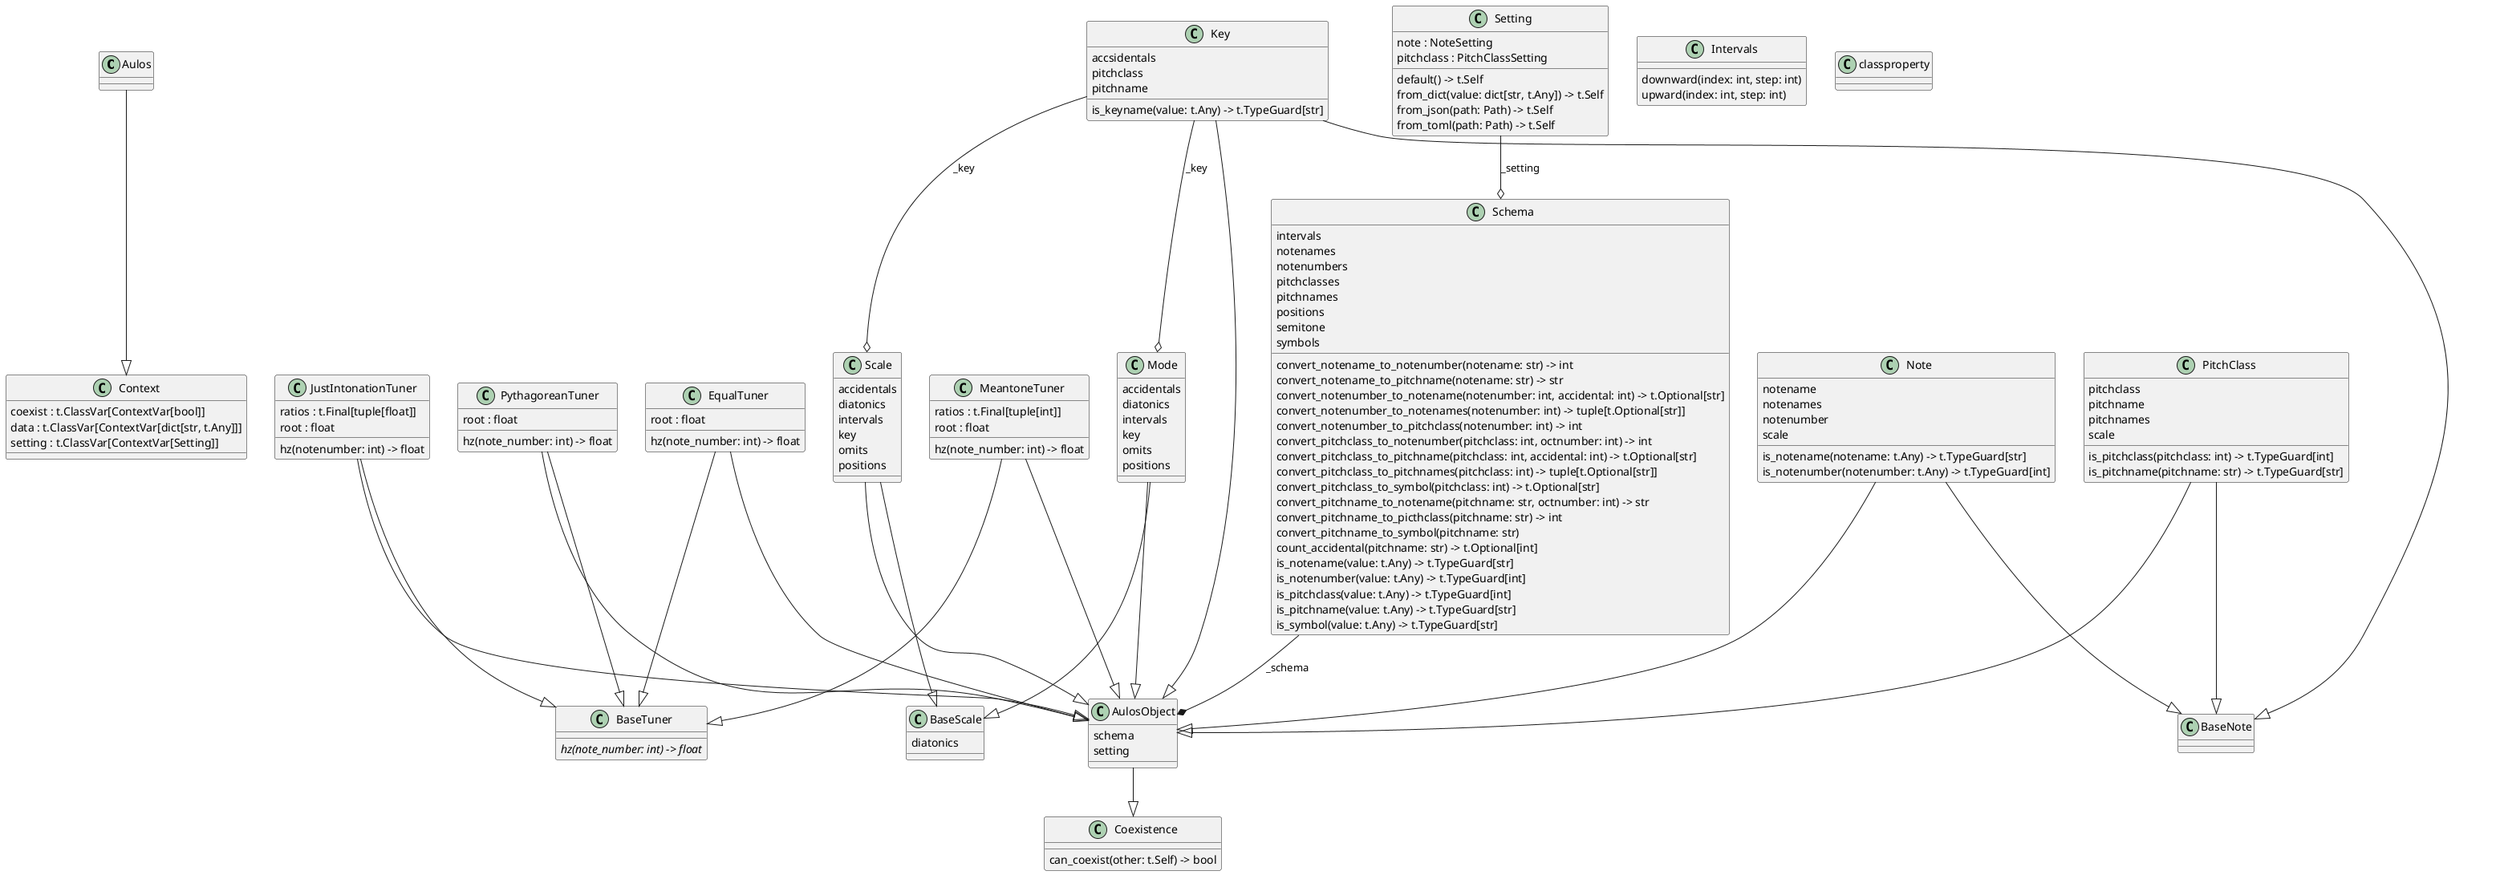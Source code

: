 @startuml classes
set namespaceSeparator none
class "Aulos" as aulos.utils.context.Aulos {
}
class "AulosObject" as aulos._core.object.AulosObject {
  schema
  setting
}
class "BaseNote" as aulos.note._base.BaseNote {
}
class "BaseScale" as aulos.scale._base.BaseScale {
  diatonics
}
class "BaseTuner" as aulos.tuner._base.BaseTuner {
  {abstract}hz(note_number: int) -> float
}
class "Coexistence" as aulos._core.framework.coexistence.Coexistence {
  can_coexist(other: t.Self) -> bool
}
class "Context" as aulos._core.framework.context.Context {
  coexist : t.ClassVar[ContextVar[bool]]
  data : t.ClassVar[ContextVar[dict[str, t.Any]]]
  setting : t.ClassVar[ContextVar[Setting]]
}
class "EqualTuner" as aulos.tuner.tuner.EqualTuner {
  root : float
  hz(note_number: int) -> float
}
class "Intervals" as aulos._core.shared.intervals.Intervals {
  downward(index: int, step: int)
  upward(index: int, step: int)
}
class "JustIntonationTuner" as aulos.tuner.tuner.JustIntonationTuner {
  ratios : t.Final[tuple[float]]
  root : float
  hz(notenumber: int) -> float
}
class "Key" as aulos.note.key.Key {
  accsidentals
  pitchclass
  pitchname
  is_keyname(value: t.Any) -> t.TypeGuard[str]
}
class "MeantoneTuner" as aulos.tuner.tuner.MeantoneTuner {
  ratios : t.Final[tuple[int]]
  root : float
  hz(note_number: int) -> float
}
class "Mode" as aulos.scale.mode.Mode {
  accidentals
  diatonics
  intervals
  key
  omits
  positions
}
class "Note" as aulos.note.note.Note {
  notename
  notenames
  notenumber
  scale
  is_notename(notename: t.Any) -> t.TypeGuard[str]
  is_notenumber(notenumber: t.Any) -> t.TypeGuard[int]
}
class "PitchClass" as aulos.note.pitchclass.PitchClass {
  pitchclass
  pitchname
  pitchnames
  scale
  is_pitchclass(pitchclass: int) -> t.TypeGuard[int]
  is_pitchname(pitchname: str) -> t.TypeGuard[str]
}
class "PythagoreanTuner" as aulos.tuner.tuner.PythagoreanTuner {
  root : float
  hz(note_number: int) -> float
}
class "Scale" as aulos.scale.scale.Scale {
  accidentals
  diatonics
  intervals
  key
  omits
  positions
}
class "Schema" as aulos._core.schema.Schema {
  intervals
  notenames
  notenumbers
  pitchclasses
  pitchnames
  positions
  semitone
  symbols
  convert_notename_to_notenumber(notename: str) -> int
  convert_notename_to_pitchname(notename: str) -> str
  convert_notenumber_to_notename(notenumber: int, accidental: int) -> t.Optional[str]
  convert_notenumber_to_notenames(notenumber: int) -> tuple[t.Optional[str]]
  convert_notenumber_to_pitchclass(notenumber: int) -> int
  convert_pitchclass_to_notenumber(pitchclass: int, octnumber: int) -> int
  convert_pitchclass_to_pitchname(pitchclass: int, accidental: int) -> t.Optional[str]
  convert_pitchclass_to_pitchnames(pitchclass: int) -> tuple[t.Optional[str]]
  convert_pitchclass_to_symbol(pitchclass: int) -> t.Optional[str]
  convert_pitchname_to_notename(pitchname: str, octnumber: int) -> str
  convert_pitchname_to_picthclass(pitchname: str) -> int
  convert_pitchname_to_symbol(pitchname: str)
  count_accidental(pitchname: str) -> t.Optional[int]
  is_notename(value: t.Any) -> t.TypeGuard[str]
  is_notenumber(value: t.Any) -> t.TypeGuard[int]
  is_pitchclass(value: t.Any) -> t.TypeGuard[int]
  is_pitchname(value: t.Any) -> t.TypeGuard[str]
  is_symbol(value: t.Any) -> t.TypeGuard[str]
}
class "Setting" as aulos._core.setting.Setting {
  note : NoteSetting
  pitchclass : PitchClassSetting
  default() -> t.Self
  from_dict(value: dict[str, t.Any]) -> t.Self
  from_json(path: Path) -> t.Self
  from_toml(path: Path) -> t.Self
}
class "classproperty" as aulos._core.utils.decorators.classproperty {
}
aulos._core.object.AulosObject --|> aulos._core.framework.coexistence.Coexistence
aulos.note.key.Key --|> aulos._core.object.AulosObject
aulos.note.key.Key --|> aulos.note._base.BaseNote
aulos.note.note.Note --|> aulos._core.object.AulosObject
aulos.note.note.Note --|> aulos.note._base.BaseNote
aulos.note.pitchclass.PitchClass --|> aulos._core.object.AulosObject
aulos.note.pitchclass.PitchClass --|> aulos.note._base.BaseNote
aulos.scale.mode.Mode --|> aulos._core.object.AulosObject
aulos.scale.mode.Mode --|> aulos.scale._base.BaseScale
aulos.scale.scale.Scale --|> aulos._core.object.AulosObject
aulos.scale.scale.Scale --|> aulos.scale._base.BaseScale
aulos.tuner.tuner.EqualTuner --|> aulos._core.object.AulosObject
aulos.tuner.tuner.EqualTuner --|> aulos.tuner._base.BaseTuner
aulos.tuner.tuner.JustIntonationTuner --|> aulos._core.object.AulosObject
aulos.tuner.tuner.JustIntonationTuner --|> aulos.tuner._base.BaseTuner
aulos.tuner.tuner.MeantoneTuner --|> aulos._core.object.AulosObject
aulos.tuner.tuner.MeantoneTuner --|> aulos.tuner._base.BaseTuner
aulos.tuner.tuner.PythagoreanTuner --|> aulos._core.object.AulosObject
aulos.tuner.tuner.PythagoreanTuner --|> aulos.tuner._base.BaseTuner
aulos.utils.context.Aulos --|> aulos._core.framework.context.Context
aulos._core.schema.Schema --* aulos._core.object.AulosObject : _schema
aulos._core.setting.Setting --o aulos._core.schema.Schema : _setting
aulos.note.key.Key --o aulos.scale.mode.Mode : _key
aulos.note.key.Key --o aulos.scale.scale.Scale : _key
@enduml
